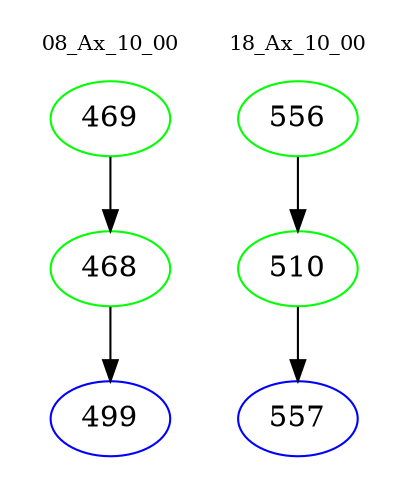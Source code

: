 digraph{
subgraph cluster_0 {
color = white
label = "08_Ax_10_00";
fontsize=10;
T0_469 [label="469", color="green"]
T0_469 -> T0_468 [color="black"]
T0_468 [label="468", color="green"]
T0_468 -> T0_499 [color="black"]
T0_499 [label="499", color="blue"]
}
subgraph cluster_1 {
color = white
label = "18_Ax_10_00";
fontsize=10;
T1_556 [label="556", color="green"]
T1_556 -> T1_510 [color="black"]
T1_510 [label="510", color="green"]
T1_510 -> T1_557 [color="black"]
T1_557 [label="557", color="blue"]
}
}
